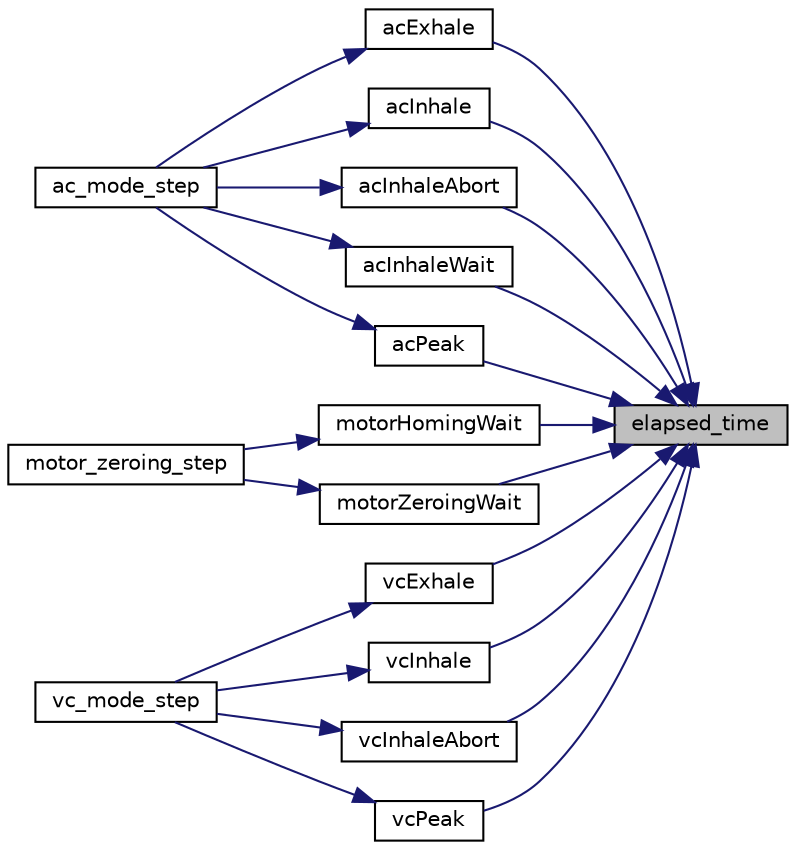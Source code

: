 digraph "elapsed_time"
{
 // LATEX_PDF_SIZE
  edge [fontname="Helvetica",fontsize="10",labelfontname="Helvetica",labelfontsize="10"];
  node [fontname="Helvetica",fontsize="10",shape=record];
  rankdir="RL";
  Node1 [label="elapsed_time",height=0.2,width=0.4,color="black", fillcolor="grey75", style="filled", fontcolor="black",tooltip=" "];
  Node1 -> Node2 [dir="back",color="midnightblue",fontsize="10",style="solid",fontname="Helvetica"];
  Node2 [label="acExhale",height=0.2,width=0.4,color="black", fillcolor="white", style="filled",URL="$_a_c_mode_8h.html#a86d70273341ae17aa62f16d9f037c50f",tooltip=" "];
  Node2 -> Node3 [dir="back",color="midnightblue",fontsize="10",style="solid",fontname="Helvetica"];
  Node3 [label="ac_mode_step",height=0.2,width=0.4,color="black", fillcolor="white", style="filled",URL="$_a_c_mode_8h.html#a484ec6607062cd2d3172b87c59d665fe",tooltip=" "];
  Node1 -> Node4 [dir="back",color="midnightblue",fontsize="10",style="solid",fontname="Helvetica"];
  Node4 [label="acInhale",height=0.2,width=0.4,color="black", fillcolor="white", style="filled",URL="$_a_c_mode_8h.html#acd46510e45e78c49d8cc5e6e9914d6f5",tooltip=" "];
  Node4 -> Node3 [dir="back",color="midnightblue",fontsize="10",style="solid",fontname="Helvetica"];
  Node1 -> Node5 [dir="back",color="midnightblue",fontsize="10",style="solid",fontname="Helvetica"];
  Node5 [label="acInhaleAbort",height=0.2,width=0.4,color="black", fillcolor="white", style="filled",URL="$_a_c_mode_8h.html#a710e5292b1b7db09705b90e85160dba4",tooltip=" "];
  Node5 -> Node3 [dir="back",color="midnightblue",fontsize="10",style="solid",fontname="Helvetica"];
  Node1 -> Node6 [dir="back",color="midnightblue",fontsize="10",style="solid",fontname="Helvetica"];
  Node6 [label="acInhaleWait",height=0.2,width=0.4,color="black", fillcolor="white", style="filled",URL="$_a_c_mode_8h.html#afa4685af1e0be96902d817bfc8f026d7",tooltip=" "];
  Node6 -> Node3 [dir="back",color="midnightblue",fontsize="10",style="solid",fontname="Helvetica"];
  Node1 -> Node7 [dir="back",color="midnightblue",fontsize="10",style="solid",fontname="Helvetica"];
  Node7 [label="acPeak",height=0.2,width=0.4,color="black", fillcolor="white", style="filled",URL="$_a_c_mode_8h.html#a651a874f30781bb4c964135dc15213bb",tooltip=" "];
  Node7 -> Node3 [dir="back",color="midnightblue",fontsize="10",style="solid",fontname="Helvetica"];
  Node1 -> Node8 [dir="back",color="midnightblue",fontsize="10",style="solid",fontname="Helvetica"];
  Node8 [label="motorHomingWait",height=0.2,width=0.4,color="black", fillcolor="white", style="filled",URL="$_motor_zeroing_8h.html#a4de0bc4bcfb39222e1eb0d3d2ced9584",tooltip=" "];
  Node8 -> Node9 [dir="back",color="midnightblue",fontsize="10",style="solid",fontname="Helvetica"];
  Node9 [label="motor_zeroing_step",height=0.2,width=0.4,color="black", fillcolor="white", style="filled",URL="$_motor_zeroing_8h.html#a65e1d5a34b9d37552b9ab92100cbfccb",tooltip=" "];
  Node1 -> Node10 [dir="back",color="midnightblue",fontsize="10",style="solid",fontname="Helvetica"];
  Node10 [label="motorZeroingWait",height=0.2,width=0.4,color="black", fillcolor="white", style="filled",URL="$_motor_zeroing_8h.html#a2c1b6ca552295833bb5905afddbfd86d",tooltip=" "];
  Node10 -> Node9 [dir="back",color="midnightblue",fontsize="10",style="solid",fontname="Helvetica"];
  Node1 -> Node11 [dir="back",color="midnightblue",fontsize="10",style="solid",fontname="Helvetica"];
  Node11 [label="vcExhale",height=0.2,width=0.4,color="black", fillcolor="white", style="filled",URL="$_v_c_mode_8h.html#a4b7e227aa9ad68a0d8f90507804d2b54",tooltip=" "];
  Node11 -> Node12 [dir="back",color="midnightblue",fontsize="10",style="solid",fontname="Helvetica"];
  Node12 [label="vc_mode_step",height=0.2,width=0.4,color="black", fillcolor="white", style="filled",URL="$_v_c_mode_8h.html#a87cee9a95eb25300d47ae66ffb124f02",tooltip=" "];
  Node1 -> Node13 [dir="back",color="midnightblue",fontsize="10",style="solid",fontname="Helvetica"];
  Node13 [label="vcInhale",height=0.2,width=0.4,color="black", fillcolor="white", style="filled",URL="$_v_c_mode_8h.html#a27ec7777f5e85865aaf950cf3e524355",tooltip=" "];
  Node13 -> Node12 [dir="back",color="midnightblue",fontsize="10",style="solid",fontname="Helvetica"];
  Node1 -> Node14 [dir="back",color="midnightblue",fontsize="10",style="solid",fontname="Helvetica"];
  Node14 [label="vcInhaleAbort",height=0.2,width=0.4,color="black", fillcolor="white", style="filled",URL="$_v_c_mode_8h.html#a20dfbec9fa41a5864b889b7879674b5c",tooltip=" "];
  Node14 -> Node12 [dir="back",color="midnightblue",fontsize="10",style="solid",fontname="Helvetica"];
  Node1 -> Node15 [dir="back",color="midnightblue",fontsize="10",style="solid",fontname="Helvetica"];
  Node15 [label="vcPeak",height=0.2,width=0.4,color="black", fillcolor="white", style="filled",URL="$_v_c_mode_8h.html#acd027987e786fbf1143df49e58d0ce4e",tooltip=" "];
  Node15 -> Node12 [dir="back",color="midnightblue",fontsize="10",style="solid",fontname="Helvetica"];
}
